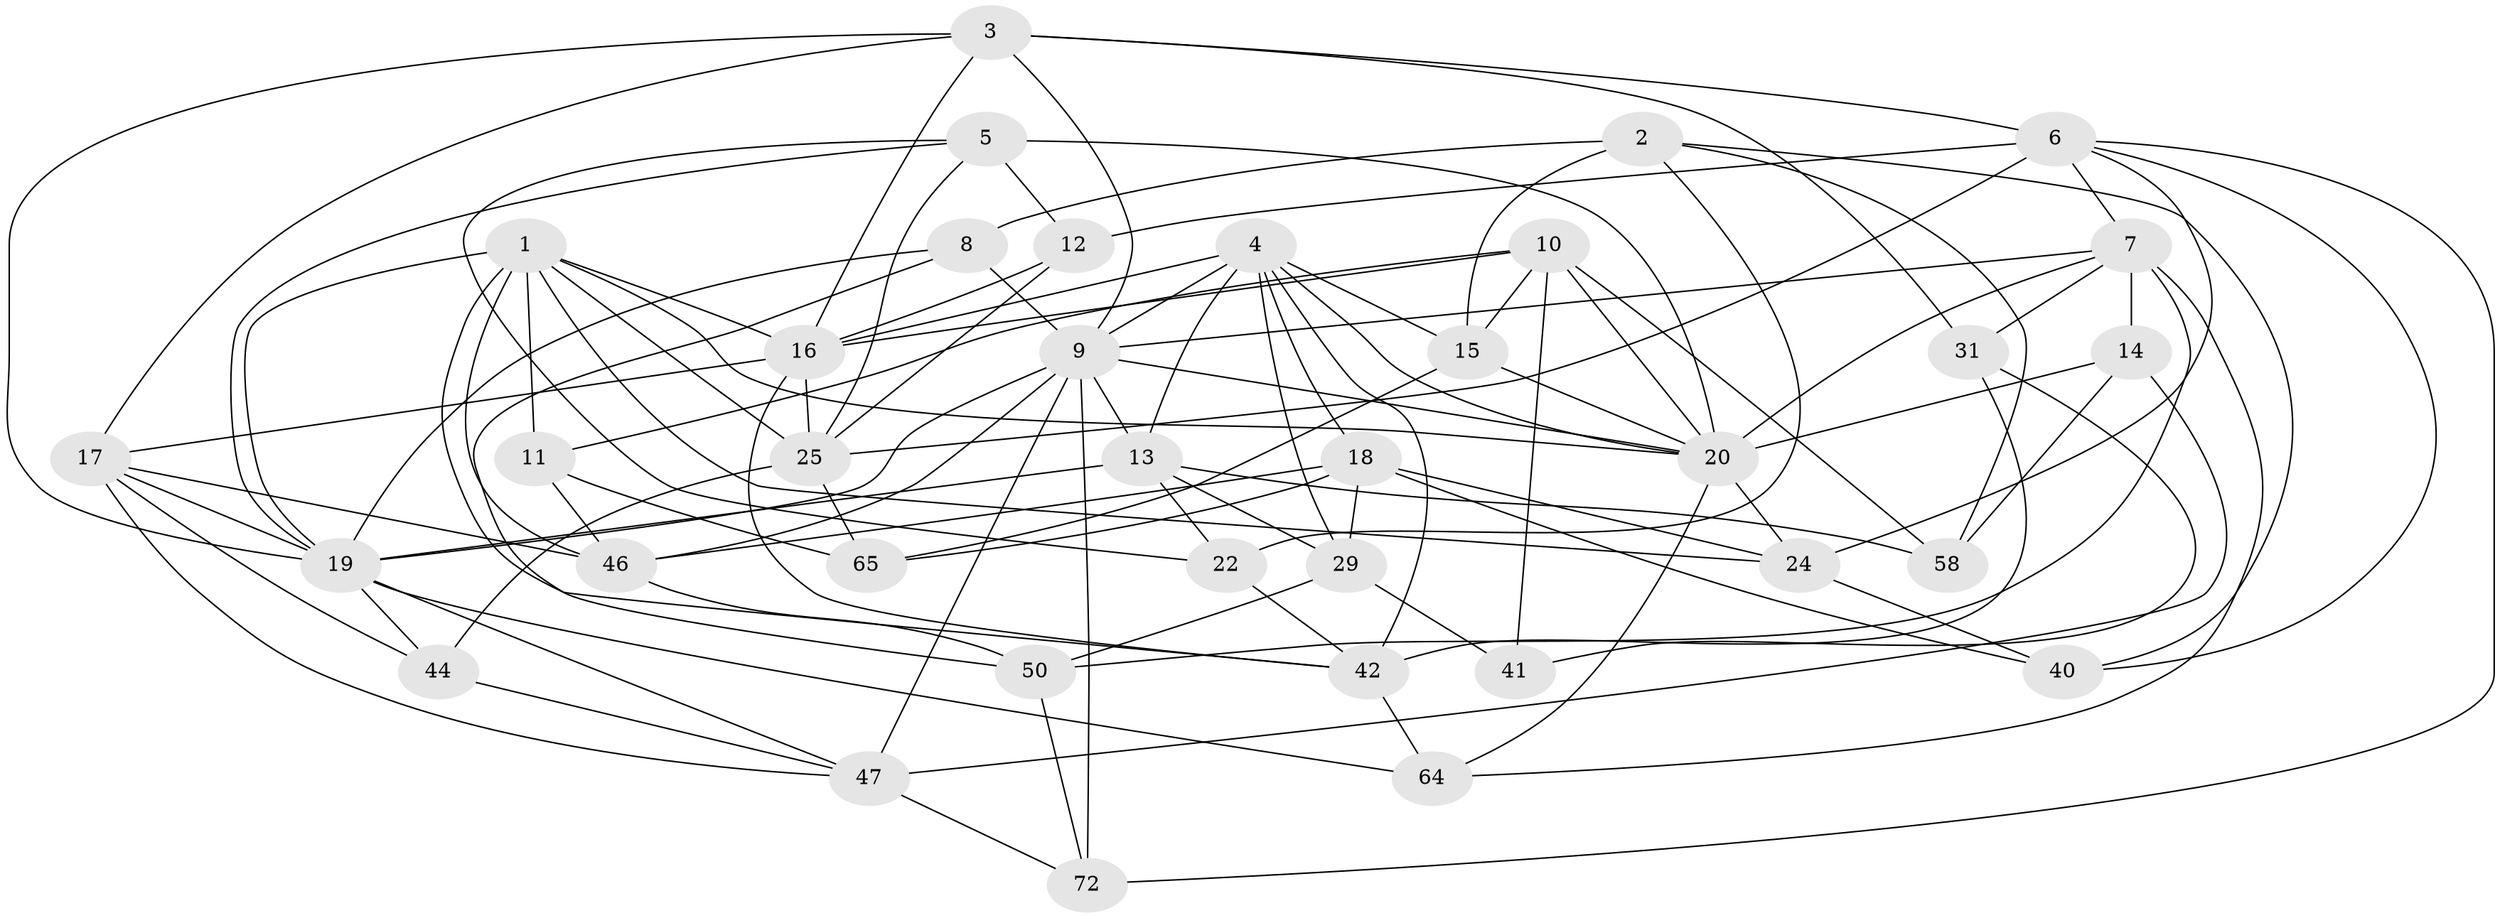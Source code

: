 // original degree distribution, {4: 1.0}
// Generated by graph-tools (version 1.1) at 2025/16/03/09/25 04:16:21]
// undirected, 36 vertices, 102 edges
graph export_dot {
graph [start="1"]
  node [color=gray90,style=filled];
  1 [super="+45"];
  2 [super="+51"];
  3 [super="+23"];
  4 [super="+37+56"];
  5 [super="+39"];
  6 [super="+21+34"];
  7 [super="+67+28"];
  8;
  9 [super="+54+43"];
  10 [super="+27"];
  11;
  12;
  13 [super="+32"];
  14;
  15 [super="+36"];
  16 [super="+57+38"];
  17 [super="+49"];
  18 [super="+63"];
  19 [super="+35+62"];
  20 [super="+30"];
  22;
  24 [super="+33"];
  25 [super="+69+61+26"];
  29 [super="+71"];
  31;
  40;
  41;
  42 [super="+68"];
  44;
  46 [super="+59"];
  47 [super="+52"];
  50 [super="+60"];
  58;
  64;
  65;
  72;
  1 -- 46;
  1 -- 20;
  1 -- 24;
  1 -- 42;
  1 -- 11;
  1 -- 16;
  1 -- 25;
  1 -- 19;
  2 -- 40;
  2 -- 8;
  2 -- 58;
  2 -- 22;
  2 -- 15 [weight=2];
  3 -- 19;
  3 -- 17;
  3 -- 9;
  3 -- 16;
  3 -- 6;
  3 -- 31;
  4 -- 13;
  4 -- 9;
  4 -- 42;
  4 -- 16;
  4 -- 18;
  4 -- 20;
  4 -- 29;
  4 -- 15;
  5 -- 19;
  5 -- 22;
  5 -- 12;
  5 -- 20 [weight=2];
  5 -- 25;
  6 -- 7;
  6 -- 72;
  6 -- 24;
  6 -- 25 [weight=2];
  6 -- 40;
  6 -- 12;
  7 -- 14;
  7 -- 64;
  7 -- 50 [weight=2];
  7 -- 9;
  7 -- 20;
  7 -- 31;
  8 -- 50;
  8 -- 9;
  8 -- 19;
  9 -- 13;
  9 -- 19;
  9 -- 20;
  9 -- 72;
  9 -- 46;
  9 -- 47;
  10 -- 41;
  10 -- 58;
  10 -- 11;
  10 -- 20;
  10 -- 15;
  10 -- 16;
  11 -- 65;
  11 -- 46;
  12 -- 16;
  12 -- 25;
  13 -- 58;
  13 -- 29;
  13 -- 22;
  13 -- 19;
  14 -- 58;
  14 -- 47;
  14 -- 20;
  15 -- 20;
  15 -- 65;
  16 -- 17;
  16 -- 42;
  16 -- 25;
  17 -- 44;
  17 -- 46;
  17 -- 19;
  17 -- 47;
  18 -- 65;
  18 -- 40;
  18 -- 24;
  18 -- 29;
  18 -- 46;
  19 -- 64;
  19 -- 44;
  19 -- 47;
  20 -- 24 [weight=2];
  20 -- 64;
  22 -- 42;
  24 -- 40;
  25 -- 65;
  25 -- 44;
  29 -- 41 [weight=2];
  29 -- 50;
  31 -- 42;
  31 -- 41;
  42 -- 64;
  44 -- 47;
  46 -- 50;
  47 -- 72;
  50 -- 72;
}
